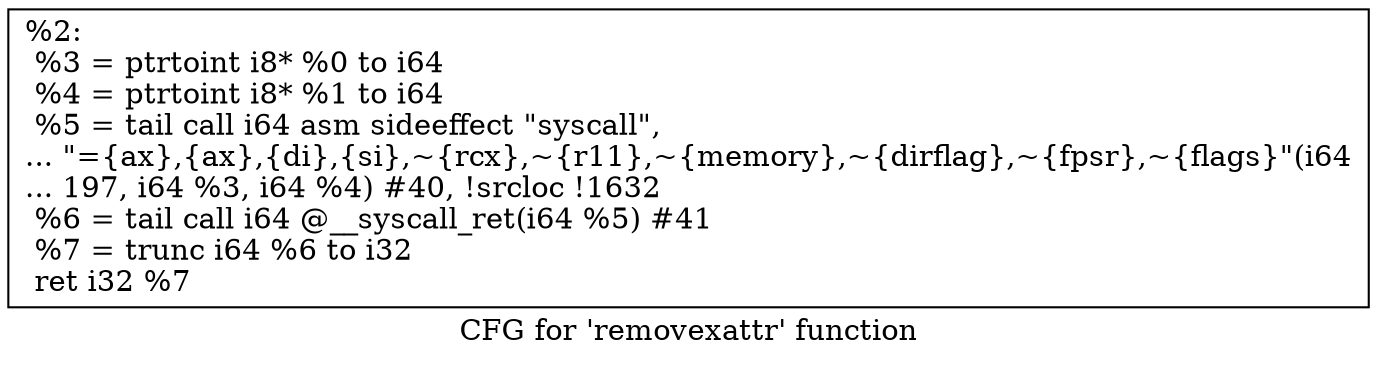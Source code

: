 digraph "CFG for 'removexattr' function" {
	label="CFG for 'removexattr' function";

	Node0x1ea05a0 [shape=record,label="{%2:\l  %3 = ptrtoint i8* %0 to i64\l  %4 = ptrtoint i8* %1 to i64\l  %5 = tail call i64 asm sideeffect \"syscall\",\l... \"=\{ax\},\{ax\},\{di\},\{si\},~\{rcx\},~\{r11\},~\{memory\},~\{dirflag\},~\{fpsr\},~\{flags\}\"(i64\l... 197, i64 %3, i64 %4) #40, !srcloc !1632\l  %6 = tail call i64 @__syscall_ret(i64 %5) #41\l  %7 = trunc i64 %6 to i32\l  ret i32 %7\l}"];
}
